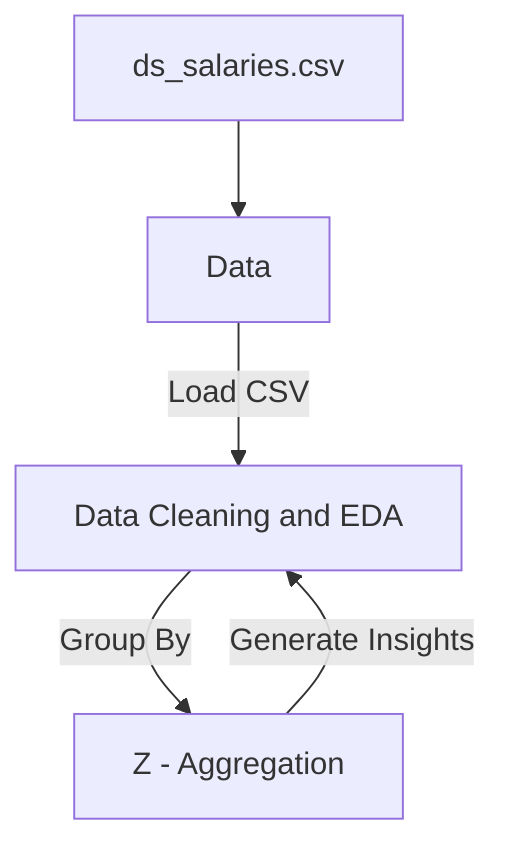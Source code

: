 flowchart TD
    %% Node representing the data source
    A[ds_salaries.csv] --> B[Data]

    %% Node representing the creation of the 'data' DataFrame
    B[Data] --> |Load CSV| D[Data Cleaning and EDA]

    %% Node representing EDA and data cleaning steps
    D[Data Cleaning and EDA] --> |Group By| Z[Z - Aggregation]

    %% Node for 'z' DataFrame representing aggregation results
    Z[Z - Aggregation] --> |Generate Insights| D

    %% Comment on model usage - no specific model is used
    %% C(Model) - Skipped as no ML model is directly used in this notebook